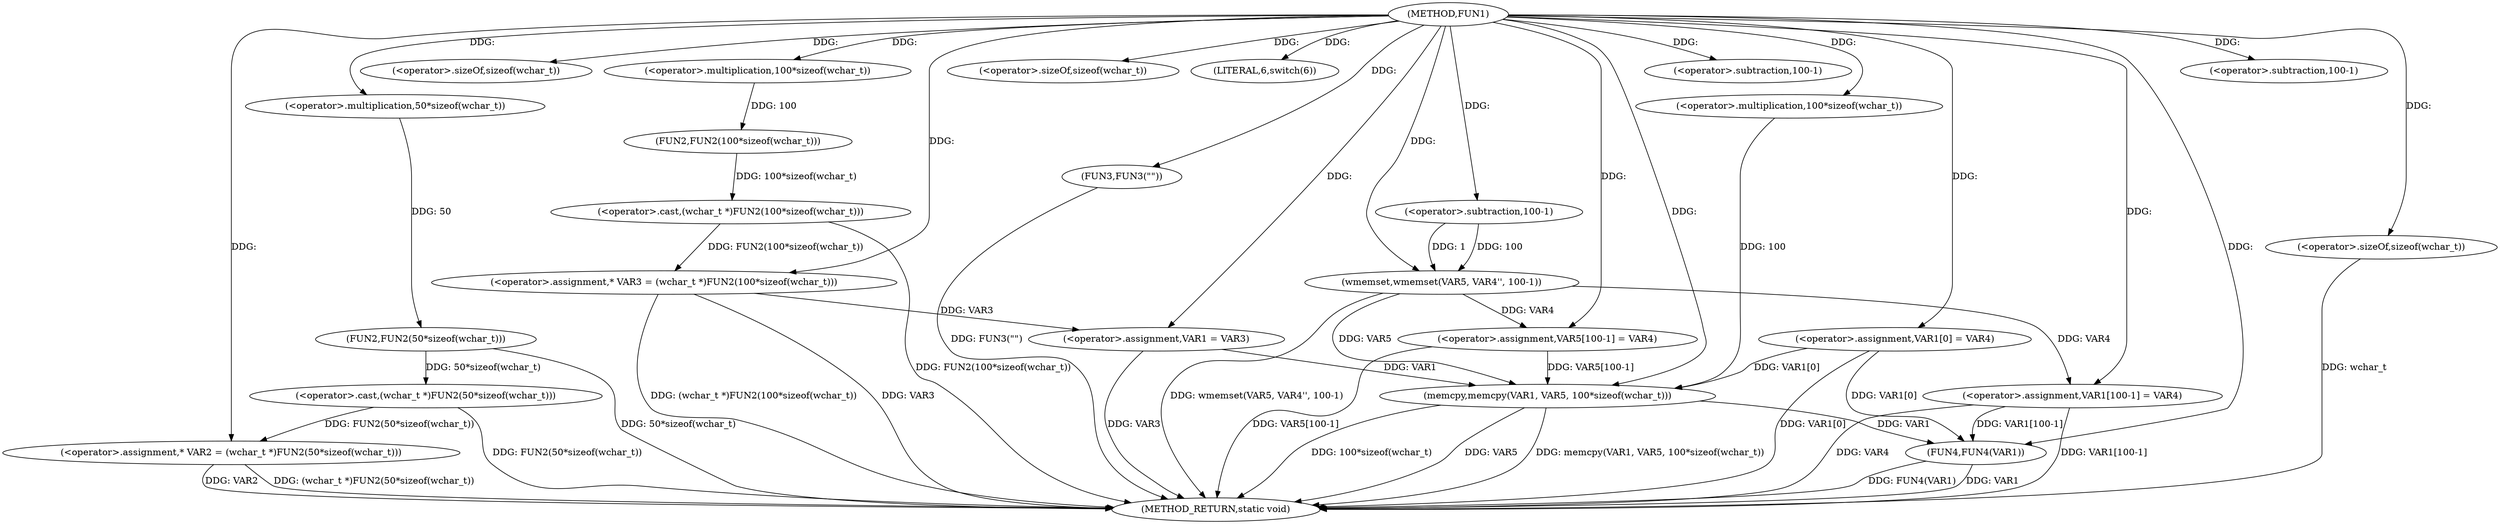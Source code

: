digraph FUN1 {  
"1000100" [label = "(METHOD,FUN1)" ]
"1000171" [label = "(METHOD_RETURN,static void)" ]
"1000104" [label = "(<operator>.assignment,* VAR2 = (wchar_t *)FUN2(50*sizeof(wchar_t)))" ]
"1000106" [label = "(<operator>.cast,(wchar_t *)FUN2(50*sizeof(wchar_t)))" ]
"1000108" [label = "(FUN2,FUN2(50*sizeof(wchar_t)))" ]
"1000109" [label = "(<operator>.multiplication,50*sizeof(wchar_t))" ]
"1000111" [label = "(<operator>.sizeOf,sizeof(wchar_t))" ]
"1000114" [label = "(<operator>.assignment,* VAR3 = (wchar_t *)FUN2(100*sizeof(wchar_t)))" ]
"1000116" [label = "(<operator>.cast,(wchar_t *)FUN2(100*sizeof(wchar_t)))" ]
"1000118" [label = "(FUN2,FUN2(100*sizeof(wchar_t)))" ]
"1000119" [label = "(<operator>.multiplication,100*sizeof(wchar_t))" ]
"1000121" [label = "(<operator>.sizeOf,sizeof(wchar_t))" ]
"1000124" [label = "(LITERAL,6,switch(6))" ]
"1000127" [label = "(<operator>.assignment,VAR1 = VAR3)" ]
"1000130" [label = "(<operator>.assignment,VAR1[0] = VAR4)" ]
"1000137" [label = "(FUN3,FUN3(\"\"))" ]
"1000142" [label = "(wmemset,wmemset(VAR5, VAR4'', 100-1))" ]
"1000145" [label = "(<operator>.subtraction,100-1)" ]
"1000148" [label = "(<operator>.assignment,VAR5[100-1] = VAR4)" ]
"1000151" [label = "(<operator>.subtraction,100-1)" ]
"1000155" [label = "(memcpy,memcpy(VAR1, VAR5, 100*sizeof(wchar_t)))" ]
"1000158" [label = "(<operator>.multiplication,100*sizeof(wchar_t))" ]
"1000160" [label = "(<operator>.sizeOf,sizeof(wchar_t))" ]
"1000162" [label = "(<operator>.assignment,VAR1[100-1] = VAR4)" ]
"1000165" [label = "(<operator>.subtraction,100-1)" ]
"1000169" [label = "(FUN4,FUN4(VAR1))" ]
  "1000142" -> "1000171"  [ label = "DDG: wmemset(VAR5, VAR4'', 100-1)"] 
  "1000106" -> "1000171"  [ label = "DDG: FUN2(50*sizeof(wchar_t))"] 
  "1000169" -> "1000171"  [ label = "DDG: FUN4(VAR1)"] 
  "1000155" -> "1000171"  [ label = "DDG: VAR5"] 
  "1000104" -> "1000171"  [ label = "DDG: VAR2"] 
  "1000114" -> "1000171"  [ label = "DDG: VAR3"] 
  "1000116" -> "1000171"  [ label = "DDG: FUN2(100*sizeof(wchar_t))"] 
  "1000169" -> "1000171"  [ label = "DDG: VAR1"] 
  "1000162" -> "1000171"  [ label = "DDG: VAR4"] 
  "1000127" -> "1000171"  [ label = "DDG: VAR3"] 
  "1000155" -> "1000171"  [ label = "DDG: memcpy(VAR1, VAR5, 100*sizeof(wchar_t))"] 
  "1000155" -> "1000171"  [ label = "DDG: 100*sizeof(wchar_t)"] 
  "1000148" -> "1000171"  [ label = "DDG: VAR5[100-1]"] 
  "1000162" -> "1000171"  [ label = "DDG: VAR1[100-1]"] 
  "1000160" -> "1000171"  [ label = "DDG: wchar_t"] 
  "1000114" -> "1000171"  [ label = "DDG: (wchar_t *)FUN2(100*sizeof(wchar_t))"] 
  "1000137" -> "1000171"  [ label = "DDG: FUN3(\"\")"] 
  "1000104" -> "1000171"  [ label = "DDG: (wchar_t *)FUN2(50*sizeof(wchar_t))"] 
  "1000108" -> "1000171"  [ label = "DDG: 50*sizeof(wchar_t)"] 
  "1000130" -> "1000171"  [ label = "DDG: VAR1[0]"] 
  "1000106" -> "1000104"  [ label = "DDG: FUN2(50*sizeof(wchar_t))"] 
  "1000100" -> "1000104"  [ label = "DDG: "] 
  "1000108" -> "1000106"  [ label = "DDG: 50*sizeof(wchar_t)"] 
  "1000109" -> "1000108"  [ label = "DDG: 50"] 
  "1000100" -> "1000109"  [ label = "DDG: "] 
  "1000100" -> "1000111"  [ label = "DDG: "] 
  "1000116" -> "1000114"  [ label = "DDG: FUN2(100*sizeof(wchar_t))"] 
  "1000100" -> "1000114"  [ label = "DDG: "] 
  "1000118" -> "1000116"  [ label = "DDG: 100*sizeof(wchar_t)"] 
  "1000119" -> "1000118"  [ label = "DDG: 100"] 
  "1000100" -> "1000119"  [ label = "DDG: "] 
  "1000100" -> "1000121"  [ label = "DDG: "] 
  "1000100" -> "1000124"  [ label = "DDG: "] 
  "1000114" -> "1000127"  [ label = "DDG: VAR3"] 
  "1000100" -> "1000127"  [ label = "DDG: "] 
  "1000100" -> "1000130"  [ label = "DDG: "] 
  "1000100" -> "1000137"  [ label = "DDG: "] 
  "1000100" -> "1000142"  [ label = "DDG: "] 
  "1000145" -> "1000142"  [ label = "DDG: 100"] 
  "1000145" -> "1000142"  [ label = "DDG: 1"] 
  "1000100" -> "1000145"  [ label = "DDG: "] 
  "1000142" -> "1000148"  [ label = "DDG: VAR4"] 
  "1000100" -> "1000148"  [ label = "DDG: "] 
  "1000100" -> "1000151"  [ label = "DDG: "] 
  "1000127" -> "1000155"  [ label = "DDG: VAR1"] 
  "1000130" -> "1000155"  [ label = "DDG: VAR1[0]"] 
  "1000100" -> "1000155"  [ label = "DDG: "] 
  "1000148" -> "1000155"  [ label = "DDG: VAR5[100-1]"] 
  "1000142" -> "1000155"  [ label = "DDG: VAR5"] 
  "1000158" -> "1000155"  [ label = "DDG: 100"] 
  "1000100" -> "1000158"  [ label = "DDG: "] 
  "1000100" -> "1000160"  [ label = "DDG: "] 
  "1000100" -> "1000162"  [ label = "DDG: "] 
  "1000142" -> "1000162"  [ label = "DDG: VAR4"] 
  "1000100" -> "1000165"  [ label = "DDG: "] 
  "1000155" -> "1000169"  [ label = "DDG: VAR1"] 
  "1000162" -> "1000169"  [ label = "DDG: VAR1[100-1]"] 
  "1000130" -> "1000169"  [ label = "DDG: VAR1[0]"] 
  "1000100" -> "1000169"  [ label = "DDG: "] 
}
